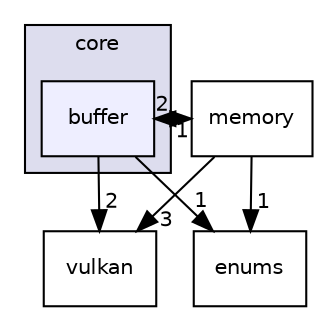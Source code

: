 digraph "/home/runner/work/lluvia/lluvia/lluvia/cpp/core/include/lluvia/core/buffer" {
  compound=true
  node [ fontsize="10", fontname="Helvetica"];
  edge [ labelfontsize="10", labelfontname="Helvetica"];
  subgraph clusterdir_bc855b56c2ee3be9d686b09ebec57028 {
    graph [ bgcolor="#ddddee", pencolor="black", label="core" fontname="Helvetica", fontsize="10", URL="dir_bc855b56c2ee3be9d686b09ebec57028.html"]
  dir_967a028f6f39b50d010b5fb93194f8e4 [shape=box, label="buffer", style="filled", fillcolor="#eeeeff", pencolor="black", URL="dir_967a028f6f39b50d010b5fb93194f8e4.html"];
  }
  dir_1e4ae25c95f15484ce5038c70c50741b [shape=box label="vulkan" URL="dir_1e4ae25c95f15484ce5038c70c50741b.html"];
  dir_da59ab6b5443fd86cec998b3c3275be8 [shape=box label="enums" URL="dir_da59ab6b5443fd86cec998b3c3275be8.html"];
  dir_80b2a097659ee8dce628d765c1800a8d [shape=box label="memory" URL="dir_80b2a097659ee8dce628d765c1800a8d.html"];
  dir_967a028f6f39b50d010b5fb93194f8e4->dir_1e4ae25c95f15484ce5038c70c50741b [headlabel="2", labeldistance=1.5 headhref="dir_000006_000011.html"];
  dir_967a028f6f39b50d010b5fb93194f8e4->dir_da59ab6b5443fd86cec998b3c3275be8 [headlabel="1", labeldistance=1.5 headhref="dir_000006_000007.html"];
  dir_967a028f6f39b50d010b5fb93194f8e4->dir_80b2a097659ee8dce628d765c1800a8d [headlabel="2", labeldistance=1.5 headhref="dir_000006_000010.html"];
  dir_80b2a097659ee8dce628d765c1800a8d->dir_967a028f6f39b50d010b5fb93194f8e4 [headlabel="1", labeldistance=1.5 headhref="dir_000010_000006.html"];
  dir_80b2a097659ee8dce628d765c1800a8d->dir_1e4ae25c95f15484ce5038c70c50741b [headlabel="3", labeldistance=1.5 headhref="dir_000010_000011.html"];
  dir_80b2a097659ee8dce628d765c1800a8d->dir_da59ab6b5443fd86cec998b3c3275be8 [headlabel="1", labeldistance=1.5 headhref="dir_000010_000007.html"];
}
